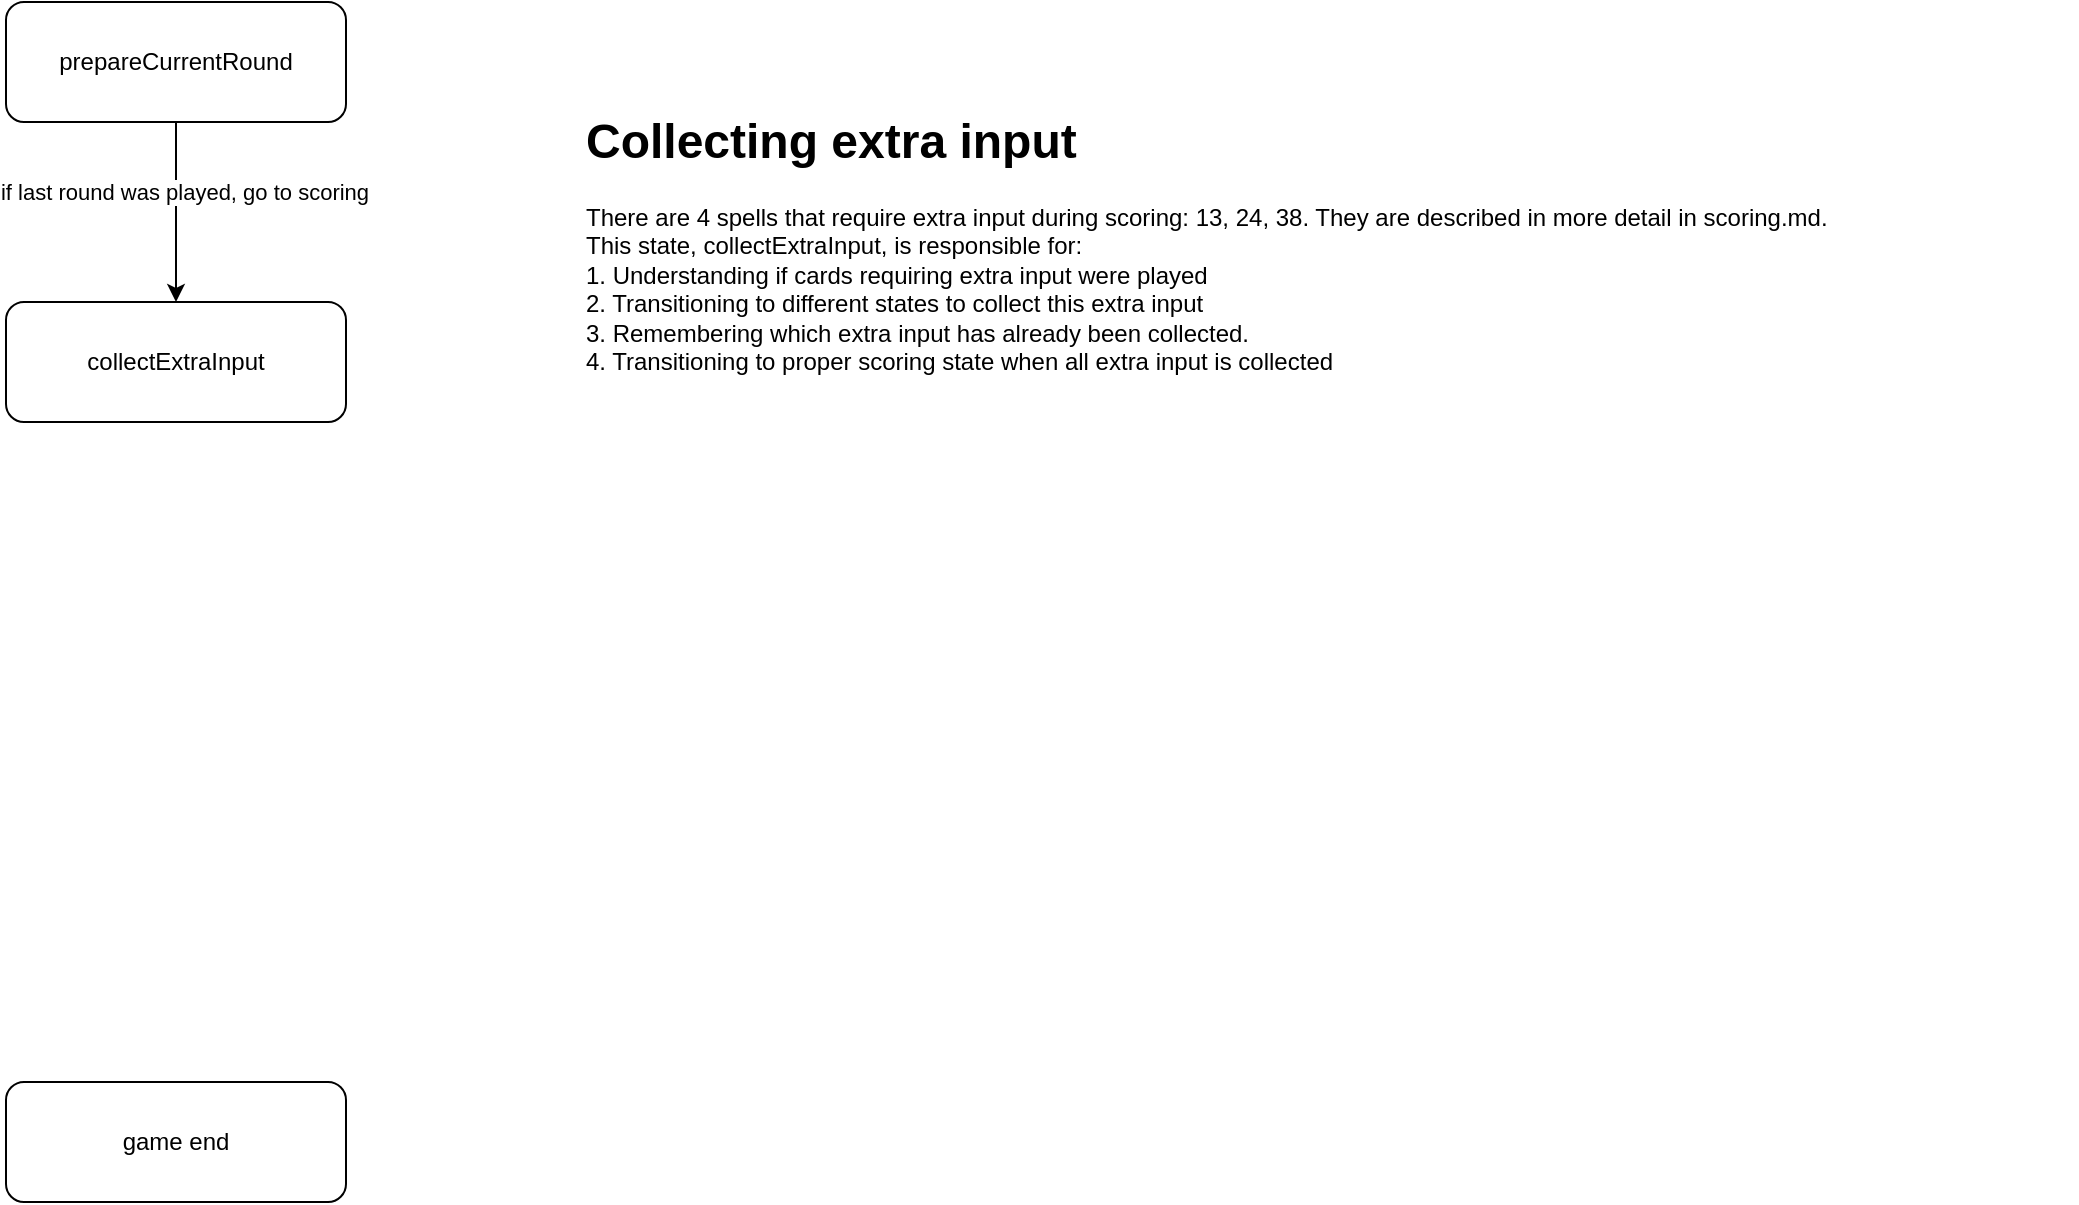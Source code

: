 <mxfile>
    <diagram id="5BhtQSjoVeH6X9UFDME0" name="Page-1">
        <mxGraphModel dx="1856" dy="1044" grid="1" gridSize="10" guides="1" tooltips="1" connect="1" arrows="1" fold="1" page="1" pageScale="1" pageWidth="850" pageHeight="1100" math="0" shadow="0">
            <root>
                <mxCell id="0"/>
                <mxCell id="1" parent="0"/>
                <mxCell id="5" style="edgeStyle=none;html=1;" edge="1" parent="1" source="2" target="3">
                    <mxGeometry relative="1" as="geometry"/>
                </mxCell>
                <mxCell id="6" value="if last round was played, go to scoring" style="edgeLabel;html=1;align=center;verticalAlign=middle;resizable=0;points=[];" vertex="1" connectable="0" parent="5">
                    <mxGeometry x="-0.222" y="4" relative="1" as="geometry">
                        <mxPoint as="offset"/>
                    </mxGeometry>
                </mxCell>
                <mxCell id="2" value="prepareCurrentRound" style="rounded=1;whiteSpace=wrap;html=1;" vertex="1" parent="1">
                    <mxGeometry x="425" y="70" width="170" height="60" as="geometry"/>
                </mxCell>
                <mxCell id="3" value="collectExtraInput" style="rounded=1;whiteSpace=wrap;html=1;" vertex="1" parent="1">
                    <mxGeometry x="425" y="220" width="170" height="60" as="geometry"/>
                </mxCell>
                <mxCell id="4" value="game end" style="rounded=1;whiteSpace=wrap;html=1;" vertex="1" parent="1">
                    <mxGeometry x="425" y="610" width="170" height="60" as="geometry"/>
                </mxCell>
                <mxCell id="7" value="&lt;h1&gt;Collecting extra input&lt;/h1&gt;&lt;div&gt;There are 4 spells that require extra input during scoring: 13, 24, 38&lt;span style=&quot;background-color: initial;&quot;&gt;. They are described in more detail in scoring.md.&lt;/span&gt;&lt;/div&gt;&lt;div&gt;This state, collectExtraInput, is responsible for:&lt;br&gt;1. Understanding if cards requiring extra input were played&lt;br&gt;2. Transitioning to different states to collect this extra input&lt;br&gt;3. Remembering which extra input has already been collected.&lt;br&gt;4. Transitioning to proper scoring state when all extra input is collected&lt;/div&gt;" style="text;html=1;strokeColor=none;fillColor=none;spacing=5;spacingTop=-20;whiteSpace=wrap;overflow=hidden;rounded=0;" vertex="1" parent="1">
                    <mxGeometry x="710" y="120" width="750" height="170" as="geometry"/>
                </mxCell>
            </root>
        </mxGraphModel>
    </diagram>
</mxfile>